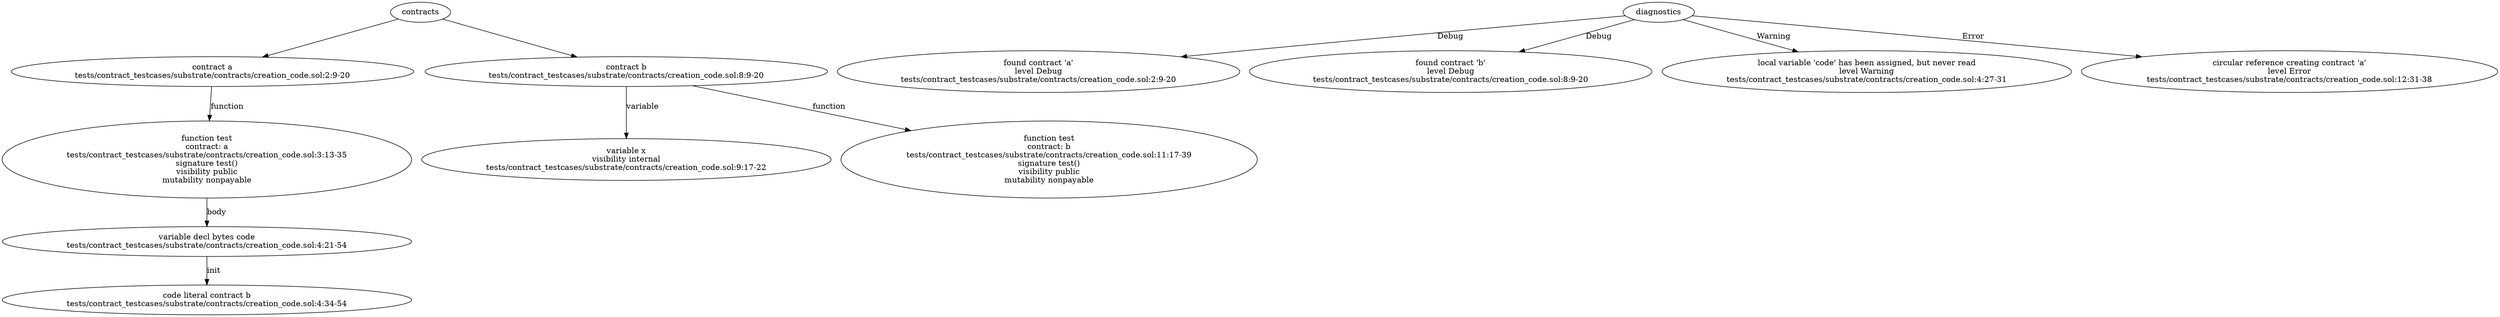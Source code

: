 strict digraph "tests/contract_testcases/substrate/contracts/creation_code.sol" {
	contract [label="contract a\ntests/contract_testcases/substrate/contracts/creation_code.sol:2:9-20"]
	test [label="function test\ncontract: a\ntests/contract_testcases/substrate/contracts/creation_code.sol:3:13-35\nsignature test()\nvisibility public\nmutability nonpayable"]
	var_decl [label="variable decl bytes code\ntests/contract_testcases/substrate/contracts/creation_code.sol:4:21-54"]
	code_literal [label="code literal contract b\ntests/contract_testcases/substrate/contracts/creation_code.sol:4:34-54"]
	contract_5 [label="contract b\ntests/contract_testcases/substrate/contracts/creation_code.sol:8:9-20"]
	var [label="variable x\nvisibility internal\ntests/contract_testcases/substrate/contracts/creation_code.sol:9:17-22"]
	test_7 [label="function test\ncontract: b\ntests/contract_testcases/substrate/contracts/creation_code.sol:11:17-39\nsignature test()\nvisibility public\nmutability nonpayable"]
	diagnostic [label="found contract 'a'\nlevel Debug\ntests/contract_testcases/substrate/contracts/creation_code.sol:2:9-20"]
	diagnostic_10 [label="found contract 'b'\nlevel Debug\ntests/contract_testcases/substrate/contracts/creation_code.sol:8:9-20"]
	diagnostic_11 [label="local variable 'code' has been assigned, but never read\nlevel Warning\ntests/contract_testcases/substrate/contracts/creation_code.sol:4:27-31"]
	diagnostic_12 [label="circular reference creating contract 'a'\nlevel Error\ntests/contract_testcases/substrate/contracts/creation_code.sol:12:31-38"]
	contracts -> contract
	contract -> test [label="function"]
	test -> var_decl [label="body"]
	var_decl -> code_literal [label="init"]
	contracts -> contract_5
	contract_5 -> var [label="variable"]
	contract_5 -> test_7 [label="function"]
	diagnostics -> diagnostic [label="Debug"]
	diagnostics -> diagnostic_10 [label="Debug"]
	diagnostics -> diagnostic_11 [label="Warning"]
	diagnostics -> diagnostic_12 [label="Error"]
}
